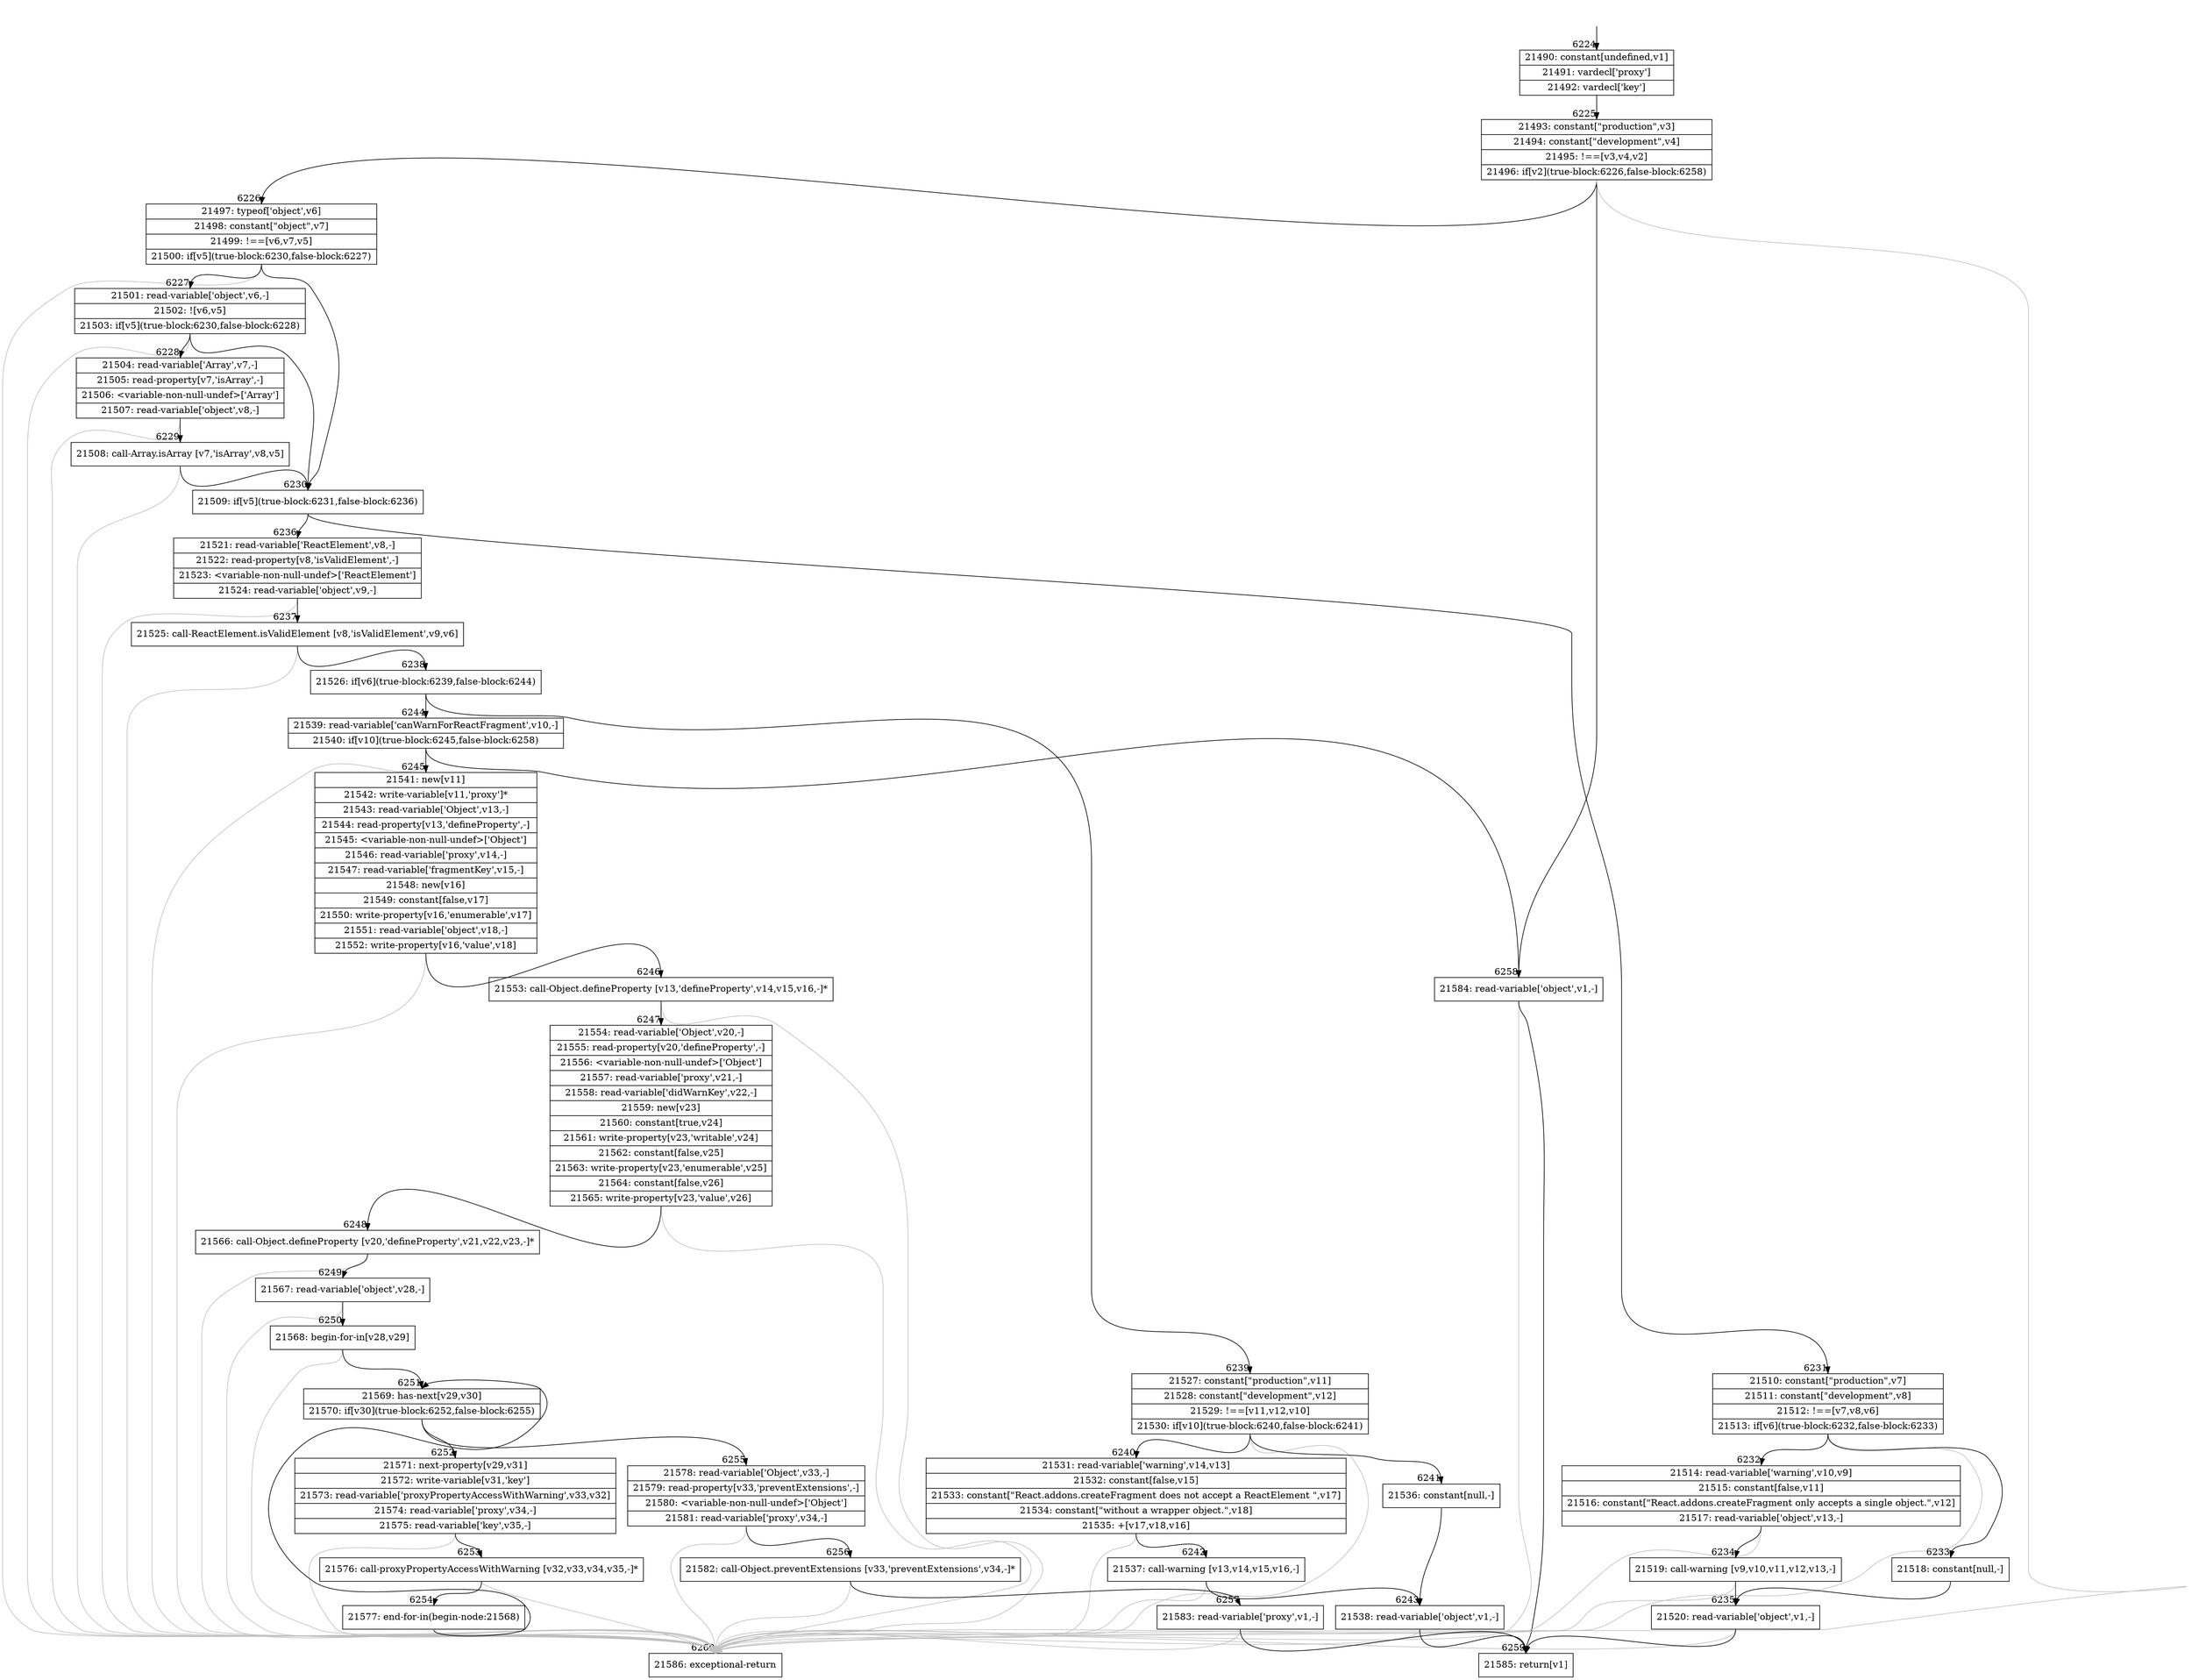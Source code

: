digraph {
rankdir="TD"
BB_entry431[shape=none,label=""];
BB_entry431 -> BB6224 [tailport=s, headport=n, headlabel="    6224"]
BB6224 [shape=record label="{21490: constant[undefined,v1]|21491: vardecl['proxy']|21492: vardecl['key']}" ] 
BB6224 -> BB6225 [tailport=s, headport=n, headlabel="      6225"]
BB6225 [shape=record label="{21493: constant[\"production\",v3]|21494: constant[\"development\",v4]|21495: !==[v3,v4,v2]|21496: if[v2](true-block:6226,false-block:6258)}" ] 
BB6225 -> BB6226 [tailport=s, headport=n, headlabel="      6226"]
BB6225 -> BB6258 [tailport=s, headport=n, headlabel="      6258"]
BB6225 -> BB6260 [tailport=s, headport=n, color=gray, headlabel="      6260"]
BB6226 [shape=record label="{21497: typeof['object',v6]|21498: constant[\"object\",v7]|21499: !==[v6,v7,v5]|21500: if[v5](true-block:6230,false-block:6227)}" ] 
BB6226 -> BB6230 [tailport=s, headport=n, headlabel="      6230"]
BB6226 -> BB6227 [tailport=s, headport=n, headlabel="      6227"]
BB6226 -> BB6260 [tailport=s, headport=n, color=gray]
BB6227 [shape=record label="{21501: read-variable['object',v6,-]|21502: ![v6,v5]|21503: if[v5](true-block:6230,false-block:6228)}" ] 
BB6227 -> BB6230 [tailport=s, headport=n]
BB6227 -> BB6228 [tailport=s, headport=n, headlabel="      6228"]
BB6227 -> BB6260 [tailport=s, headport=n, color=gray]
BB6228 [shape=record label="{21504: read-variable['Array',v7,-]|21505: read-property[v7,'isArray',-]|21506: \<variable-non-null-undef\>['Array']|21507: read-variable['object',v8,-]}" ] 
BB6228 -> BB6229 [tailport=s, headport=n, headlabel="      6229"]
BB6228 -> BB6260 [tailport=s, headport=n, color=gray]
BB6229 [shape=record label="{21508: call-Array.isArray [v7,'isArray',v8,v5]}" ] 
BB6229 -> BB6230 [tailport=s, headport=n]
BB6229 -> BB6260 [tailport=s, headport=n, color=gray]
BB6230 [shape=record label="{21509: if[v5](true-block:6231,false-block:6236)}" ] 
BB6230 -> BB6231 [tailport=s, headport=n, headlabel="      6231"]
BB6230 -> BB6236 [tailport=s, headport=n, headlabel="      6236"]
BB6231 [shape=record label="{21510: constant[\"production\",v7]|21511: constant[\"development\",v8]|21512: !==[v7,v8,v6]|21513: if[v6](true-block:6232,false-block:6233)}" ] 
BB6231 -> BB6232 [tailport=s, headport=n, headlabel="      6232"]
BB6231 -> BB6233 [tailport=s, headport=n, headlabel="      6233"]
BB6231 -> BB6260 [tailport=s, headport=n, color=gray]
BB6232 [shape=record label="{21514: read-variable['warning',v10,v9]|21515: constant[false,v11]|21516: constant[\"React.addons.createFragment only accepts a single object.\",v12]|21517: read-variable['object',v13,-]}" ] 
BB6232 -> BB6234 [tailport=s, headport=n, headlabel="      6234"]
BB6232 -> BB6260 [tailport=s, headport=n, color=gray]
BB6233 [shape=record label="{21518: constant[null,-]}" ] 
BB6233 -> BB6235 [tailport=s, headport=n, headlabel="      6235"]
BB6234 [shape=record label="{21519: call-warning [v9,v10,v11,v12,v13,-]}" ] 
BB6234 -> BB6235 [tailport=s, headport=n]
BB6234 -> BB6260 [tailport=s, headport=n, color=gray]
BB6235 [shape=record label="{21520: read-variable['object',v1,-]}" ] 
BB6235 -> BB6259 [tailport=s, headport=n, headlabel="      6259"]
BB6235 -> BB6260 [tailport=s, headport=n, color=gray]
BB6236 [shape=record label="{21521: read-variable['ReactElement',v8,-]|21522: read-property[v8,'isValidElement',-]|21523: \<variable-non-null-undef\>['ReactElement']|21524: read-variable['object',v9,-]}" ] 
BB6236 -> BB6237 [tailport=s, headport=n, headlabel="      6237"]
BB6236 -> BB6260 [tailport=s, headport=n, color=gray]
BB6237 [shape=record label="{21525: call-ReactElement.isValidElement [v8,'isValidElement',v9,v6]}" ] 
BB6237 -> BB6238 [tailport=s, headport=n, headlabel="      6238"]
BB6237 -> BB6260 [tailport=s, headport=n, color=gray]
BB6238 [shape=record label="{21526: if[v6](true-block:6239,false-block:6244)}" ] 
BB6238 -> BB6239 [tailport=s, headport=n, headlabel="      6239"]
BB6238 -> BB6244 [tailport=s, headport=n, headlabel="      6244"]
BB6239 [shape=record label="{21527: constant[\"production\",v11]|21528: constant[\"development\",v12]|21529: !==[v11,v12,v10]|21530: if[v10](true-block:6240,false-block:6241)}" ] 
BB6239 -> BB6240 [tailport=s, headport=n, headlabel="      6240"]
BB6239 -> BB6241 [tailport=s, headport=n, headlabel="      6241"]
BB6239 -> BB6260 [tailport=s, headport=n, color=gray]
BB6240 [shape=record label="{21531: read-variable['warning',v14,v13]|21532: constant[false,v15]|21533: constant[\"React.addons.createFragment does not accept a ReactElement \",v17]|21534: constant[\"without a wrapper object.\",v18]|21535: +[v17,v18,v16]}" ] 
BB6240 -> BB6242 [tailport=s, headport=n, headlabel="      6242"]
BB6240 -> BB6260 [tailport=s, headport=n, color=gray]
BB6241 [shape=record label="{21536: constant[null,-]}" ] 
BB6241 -> BB6243 [tailport=s, headport=n, headlabel="      6243"]
BB6242 [shape=record label="{21537: call-warning [v13,v14,v15,v16,-]}" ] 
BB6242 -> BB6243 [tailport=s, headport=n]
BB6242 -> BB6260 [tailport=s, headport=n, color=gray]
BB6243 [shape=record label="{21538: read-variable['object',v1,-]}" ] 
BB6243 -> BB6259 [tailport=s, headport=n]
BB6243 -> BB6260 [tailport=s, headport=n, color=gray]
BB6244 [shape=record label="{21539: read-variable['canWarnForReactFragment',v10,-]|21540: if[v10](true-block:6245,false-block:6258)}" ] 
BB6244 -> BB6245 [tailport=s, headport=n, headlabel="      6245"]
BB6244 -> BB6258 [tailport=s, headport=n]
BB6244 -> BB6260 [tailport=s, headport=n, color=gray]
BB6245 [shape=record label="{21541: new[v11]|21542: write-variable[v11,'proxy']*|21543: read-variable['Object',v13,-]|21544: read-property[v13,'defineProperty',-]|21545: \<variable-non-null-undef\>['Object']|21546: read-variable['proxy',v14,-]|21547: read-variable['fragmentKey',v15,-]|21548: new[v16]|21549: constant[false,v17]|21550: write-property[v16,'enumerable',v17]|21551: read-variable['object',v18,-]|21552: write-property[v16,'value',v18]}" ] 
BB6245 -> BB6246 [tailport=s, headport=n, headlabel="      6246"]
BB6245 -> BB6260 [tailport=s, headport=n, color=gray]
BB6246 [shape=record label="{21553: call-Object.defineProperty [v13,'defineProperty',v14,v15,v16,-]*}" ] 
BB6246 -> BB6247 [tailport=s, headport=n, headlabel="      6247"]
BB6246 -> BB6260 [tailport=s, headport=n, color=gray]
BB6247 [shape=record label="{21554: read-variable['Object',v20,-]|21555: read-property[v20,'defineProperty',-]|21556: \<variable-non-null-undef\>['Object']|21557: read-variable['proxy',v21,-]|21558: read-variable['didWarnKey',v22,-]|21559: new[v23]|21560: constant[true,v24]|21561: write-property[v23,'writable',v24]|21562: constant[false,v25]|21563: write-property[v23,'enumerable',v25]|21564: constant[false,v26]|21565: write-property[v23,'value',v26]}" ] 
BB6247 -> BB6248 [tailport=s, headport=n, headlabel="      6248"]
BB6247 -> BB6260 [tailport=s, headport=n, color=gray]
BB6248 [shape=record label="{21566: call-Object.defineProperty [v20,'defineProperty',v21,v22,v23,-]*}" ] 
BB6248 -> BB6249 [tailport=s, headport=n, headlabel="      6249"]
BB6248 -> BB6260 [tailport=s, headport=n, color=gray]
BB6249 [shape=record label="{21567: read-variable['object',v28,-]}" ] 
BB6249 -> BB6250 [tailport=s, headport=n, headlabel="      6250"]
BB6249 -> BB6260 [tailport=s, headport=n, color=gray]
BB6250 [shape=record label="{21568: begin-for-in[v28,v29]}" ] 
BB6250 -> BB6251 [tailport=s, headport=n, headlabel="      6251"]
BB6250 -> BB6260 [tailport=s, headport=n, color=gray]
BB6251 [shape=record label="{21569: has-next[v29,v30]|21570: if[v30](true-block:6252,false-block:6255)}" ] 
BB6251 -> BB6252 [tailport=s, headport=n, headlabel="      6252"]
BB6251 -> BB6255 [tailport=s, headport=n, headlabel="      6255"]
BB6252 [shape=record label="{21571: next-property[v29,v31]|21572: write-variable[v31,'key']|21573: read-variable['proxyPropertyAccessWithWarning',v33,v32]|21574: read-variable['proxy',v34,-]|21575: read-variable['key',v35,-]}" ] 
BB6252 -> BB6253 [tailport=s, headport=n, headlabel="      6253"]
BB6252 -> BB6260 [tailport=s, headport=n, color=gray]
BB6253 [shape=record label="{21576: call-proxyPropertyAccessWithWarning [v32,v33,v34,v35,-]*}" ] 
BB6253 -> BB6254 [tailport=s, headport=n, headlabel="      6254"]
BB6253 -> BB6260 [tailport=s, headport=n, color=gray]
BB6254 [shape=record label="{21577: end-for-in(begin-node:21568)}" ] 
BB6254 -> BB6251 [tailport=s, headport=n]
BB6255 [shape=record label="{21578: read-variable['Object',v33,-]|21579: read-property[v33,'preventExtensions',-]|21580: \<variable-non-null-undef\>['Object']|21581: read-variable['proxy',v34,-]}" ] 
BB6255 -> BB6256 [tailport=s, headport=n, headlabel="      6256"]
BB6255 -> BB6260 [tailport=s, headport=n, color=gray]
BB6256 [shape=record label="{21582: call-Object.preventExtensions [v33,'preventExtensions',v34,-]*}" ] 
BB6256 -> BB6257 [tailport=s, headport=n, headlabel="      6257"]
BB6256 -> BB6260 [tailport=s, headport=n, color=gray]
BB6257 [shape=record label="{21583: read-variable['proxy',v1,-]}" ] 
BB6257 -> BB6259 [tailport=s, headport=n]
BB6257 -> BB6260 [tailport=s, headport=n, color=gray]
BB6258 [shape=record label="{21584: read-variable['object',v1,-]}" ] 
BB6258 -> BB6259 [tailport=s, headport=n]
BB6258 -> BB6260 [tailport=s, headport=n, color=gray]
BB6259 [shape=record label="{21585: return[v1]}" ] 
BB6260 [shape=record label="{21586: exceptional-return}" ] 
//#$~ 11059
}

